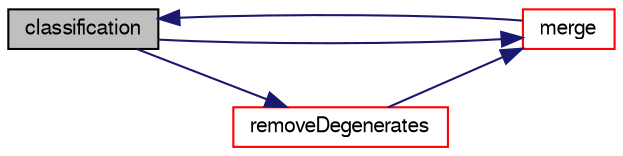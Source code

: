 digraph "classification"
{
  bgcolor="transparent";
  edge [fontname="FreeSans",fontsize="10",labelfontname="FreeSans",labelfontsize="10"];
  node [fontname="FreeSans",fontsize="10",shape=record];
  rankdir="LR";
  Node75 [label="classification",height=0.2,width=0.4,color="black", fillcolor="grey75", style="filled", fontcolor="black"];
  Node75 -> Node76 [color="midnightblue",fontsize="10",style="solid",fontname="FreeSans"];
  Node76 [label="merge",height=0.2,width=0.4,color="red",URL="$a25498.html#a987539e16097f548da5dde54bbc38a40",tooltip="Merge (or override) edge intersection for a subset. "];
  Node76 -> Node75 [color="midnightblue",fontsize="10",style="solid",fontname="FreeSans"];
  Node75 -> Node83 [color="midnightblue",fontsize="10",style="solid",fontname="FreeSans"];
  Node83 [label="removeDegenerates",height=0.2,width=0.4,color="red",URL="$a25498.html#ad0d81f63bedf7adf479d3512ac49ae21",tooltip="Resolve ties. Shuffles points so all edge - face intersections. "];
  Node83 -> Node76 [color="midnightblue",fontsize="10",style="solid",fontname="FreeSans"];
}
